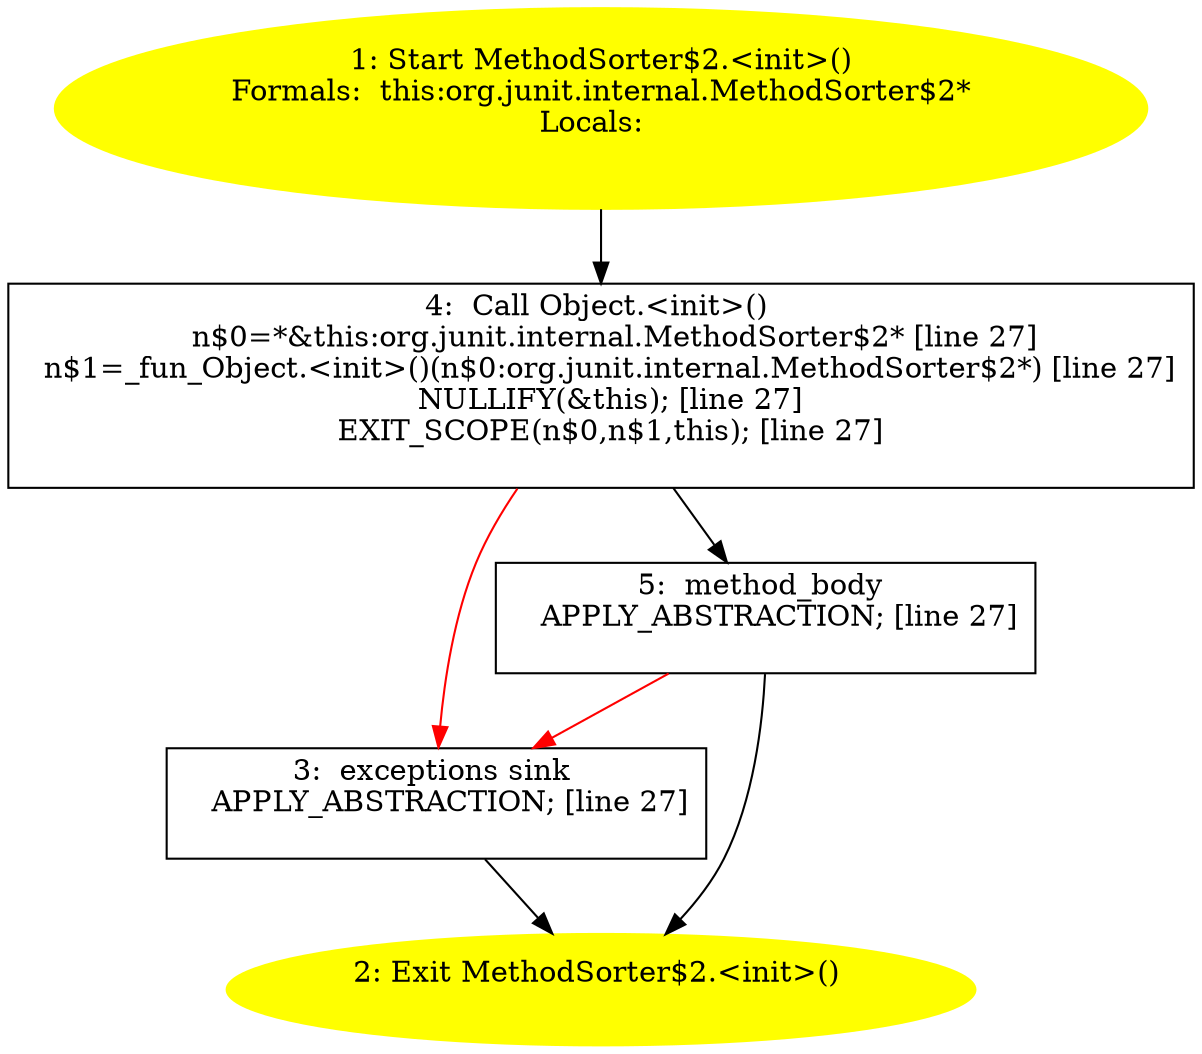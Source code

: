 /* @generated */
digraph cfg {
"org.junit.internal.MethodSorter$2.<init>().c7181714d9dbfc6dc6d3f258cdcc7a47_1" [label="1: Start MethodSorter$2.<init>()\nFormals:  this:org.junit.internal.MethodSorter$2*\nLocals:  \n  " color=yellow style=filled]
	

	 "org.junit.internal.MethodSorter$2.<init>().c7181714d9dbfc6dc6d3f258cdcc7a47_1" -> "org.junit.internal.MethodSorter$2.<init>().c7181714d9dbfc6dc6d3f258cdcc7a47_4" ;
"org.junit.internal.MethodSorter$2.<init>().c7181714d9dbfc6dc6d3f258cdcc7a47_2" [label="2: Exit MethodSorter$2.<init>() \n  " color=yellow style=filled]
	

"org.junit.internal.MethodSorter$2.<init>().c7181714d9dbfc6dc6d3f258cdcc7a47_3" [label="3:  exceptions sink \n   APPLY_ABSTRACTION; [line 27]\n " shape="box"]
	

	 "org.junit.internal.MethodSorter$2.<init>().c7181714d9dbfc6dc6d3f258cdcc7a47_3" -> "org.junit.internal.MethodSorter$2.<init>().c7181714d9dbfc6dc6d3f258cdcc7a47_2" ;
"org.junit.internal.MethodSorter$2.<init>().c7181714d9dbfc6dc6d3f258cdcc7a47_4" [label="4:  Call Object.<init>() \n   n$0=*&this:org.junit.internal.MethodSorter$2* [line 27]\n  n$1=_fun_Object.<init>()(n$0:org.junit.internal.MethodSorter$2*) [line 27]\n  NULLIFY(&this); [line 27]\n  EXIT_SCOPE(n$0,n$1,this); [line 27]\n " shape="box"]
	

	 "org.junit.internal.MethodSorter$2.<init>().c7181714d9dbfc6dc6d3f258cdcc7a47_4" -> "org.junit.internal.MethodSorter$2.<init>().c7181714d9dbfc6dc6d3f258cdcc7a47_5" ;
	 "org.junit.internal.MethodSorter$2.<init>().c7181714d9dbfc6dc6d3f258cdcc7a47_4" -> "org.junit.internal.MethodSorter$2.<init>().c7181714d9dbfc6dc6d3f258cdcc7a47_3" [color="red" ];
"org.junit.internal.MethodSorter$2.<init>().c7181714d9dbfc6dc6d3f258cdcc7a47_5" [label="5:  method_body \n   APPLY_ABSTRACTION; [line 27]\n " shape="box"]
	

	 "org.junit.internal.MethodSorter$2.<init>().c7181714d9dbfc6dc6d3f258cdcc7a47_5" -> "org.junit.internal.MethodSorter$2.<init>().c7181714d9dbfc6dc6d3f258cdcc7a47_2" ;
	 "org.junit.internal.MethodSorter$2.<init>().c7181714d9dbfc6dc6d3f258cdcc7a47_5" -> "org.junit.internal.MethodSorter$2.<init>().c7181714d9dbfc6dc6d3f258cdcc7a47_3" [color="red" ];
}
